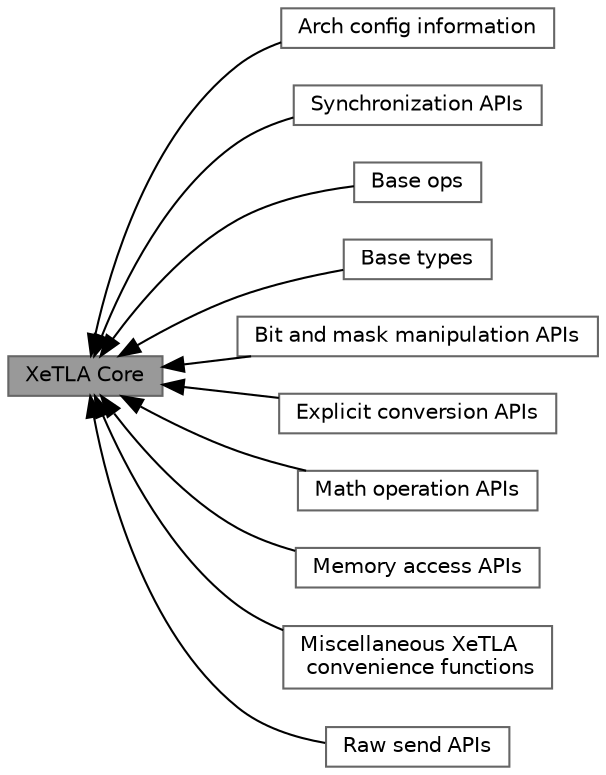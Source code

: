 digraph "XeTLA Core"
{
 // LATEX_PDF_SIZE
  bgcolor="transparent";
  edge [fontname=Helvetica,fontsize=10,labelfontname=Helvetica,labelfontsize=10];
  node [fontname=Helvetica,fontsize=10,shape=box,height=0.2,width=0.4];
  rankdir=LR;
  Node1 [id="Node000001",label="XeTLA Core",height=0.2,width=0.4,color="gray40", fillcolor="grey60", style="filled", fontcolor="black",tooltip="This is a low-level API wrapper for ESIMD."];
  Node11 [id="Node000011",label="Arch config information",height=0.2,width=0.4,color="grey40", fillcolor="white", style="filled",URL="$group__xetla__core__arch__config.html",tooltip="Defines some hardware arch related information, mainly used to do HW limitation check."];
  Node5 [id="Node000005",label="Synchronization APIs",height=0.2,width=0.4,color="grey40", fillcolor="white", style="filled",URL="$group__xetla__core__barrier.html",tooltip="Defines XeTLA APIs for synchronization primitives."];
  Node3 [id="Node000003",label="Base ops",height=0.2,width=0.4,color="grey40", fillcolor="white", style="filled",URL="$group__xetla__core__base__ops.html",tooltip="Defines base ops for vector, vector reference and matrix reference data types."];
  Node2 [id="Node000002",label="Base types",height=0.2,width=0.4,color="grey40", fillcolor="white", style="filled",URL="$group__xetla__core__base__types.html",tooltip="Defines vector, vector reference and matrix reference data types."];
  Node7 [id="Node000007",label="Bit and mask manipulation APIs",height=0.2,width=0.4,color="grey40", fillcolor="white", style="filled",URL="$group__xetla__core__bit__manipulation.html",tooltip="Defines bitwise operations."];
  Node8 [id="Node000008",label="Explicit conversion APIs",height=0.2,width=0.4,color="grey40", fillcolor="white", style="filled",URL="$group__xetla__core__conv.html",tooltip="Defines explicit conversions (with and without saturation), truncation etc."];
  Node6 [id="Node000006",label="Math operation APIs",height=0.2,width=0.4,color="grey40", fillcolor="white", style="filled",URL="$group__xetla__core__math.html",tooltip="Defines math operations on XeTLA vector data types."];
  Node4 [id="Node000004",label="Memory access APIs",height=0.2,width=0.4,color="grey40", fillcolor="white", style="filled",URL="$group__xetla__core__memory.html",tooltip="Defines XeTLA APIs to access memory, including read, write and atomic."];
  Node10 [id="Node000010",label="Miscellaneous XeTLA\l convenience functions",height=0.2,width=0.4,color="grey40", fillcolor="white", style="filled",URL="$group__xetla__core__misc.html",tooltip="Wraps some useful functions."];
  Node9 [id="Node000009",label="Raw send APIs",height=0.2,width=0.4,color="grey40", fillcolor="white", style="filled",URL="$group__xetla__core__raw__send.html",tooltip="Implements the send instruction to send messages to variaous components of the Intel(R) processor gra..."];
  Node1->Node2 [shape=plaintext, dir="back", style="solid"];
  Node1->Node3 [shape=plaintext, dir="back", style="solid"];
  Node1->Node4 [shape=plaintext, dir="back", style="solid"];
  Node1->Node5 [shape=plaintext, dir="back", style="solid"];
  Node1->Node6 [shape=plaintext, dir="back", style="solid"];
  Node1->Node7 [shape=plaintext, dir="back", style="solid"];
  Node1->Node8 [shape=plaintext, dir="back", style="solid"];
  Node1->Node9 [shape=plaintext, dir="back", style="solid"];
  Node1->Node10 [shape=plaintext, dir="back", style="solid"];
  Node1->Node11 [shape=plaintext, dir="back", style="solid"];
}
